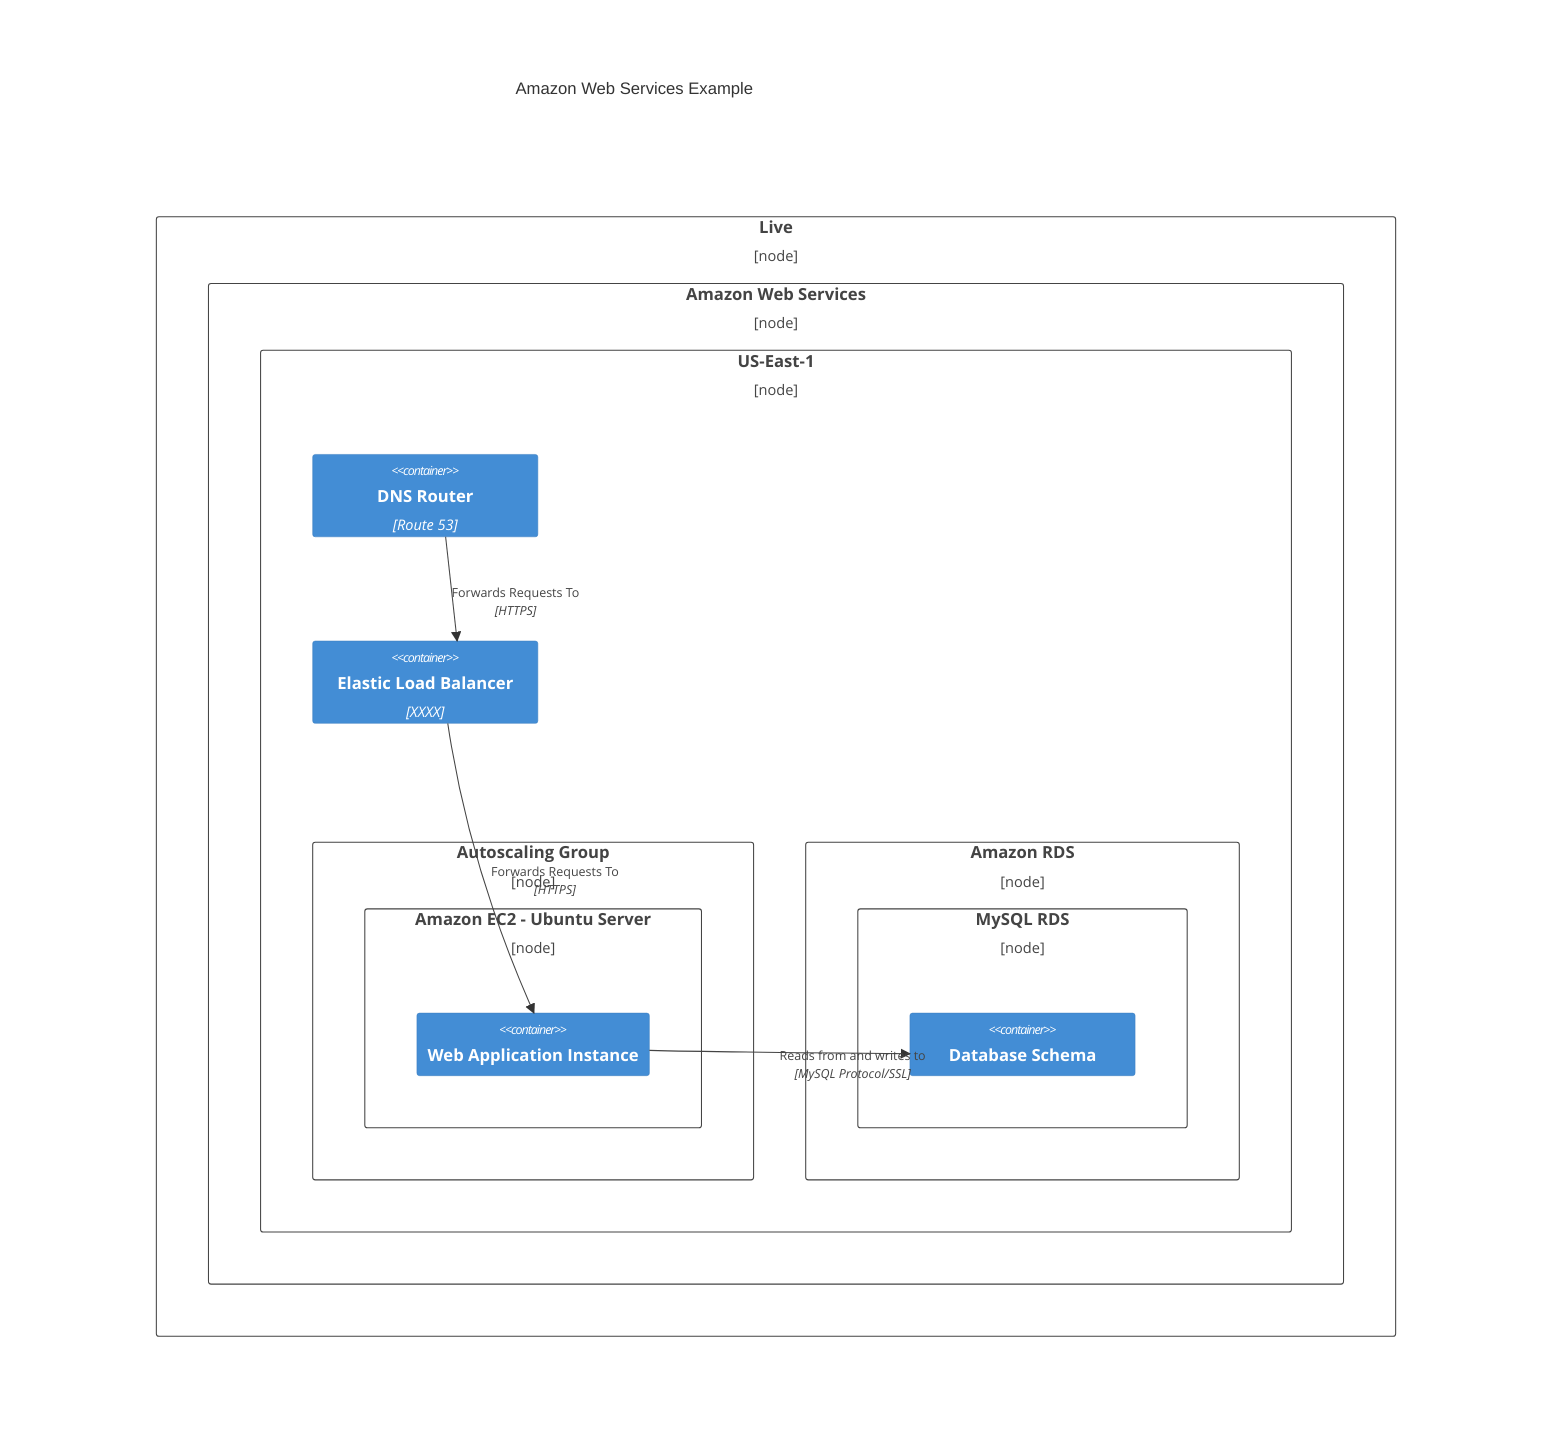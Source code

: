 C4Deployment
title Amazon Web Services Example

Deployment_Node(live, "Live") {
    Deployment_Node(aws, "Amazon Web Services") {
        Deployment_Node(region, "US-East-1") {
            Container(dns, "DNS Router", "Route 53")
            Container(lb, "Elastic Load Balancer", "XXXX")

            Deployment_Node(asg, "Autoscaling Group") {
                Deployment_Node(ec2, "Amazon EC2 - Ubuntu Server") {
                    Container(wa, "Web Application Instance")
                }
            }

            Deployment_Node(db, "Amazon RDS") {
                Deployment_Node(mysql, "MySQL RDS") {
                    Container(dbi, "Database Schema")
                }
            }
        }
    }
}

Rel(dns, lb, "Forwards Requests To", "HTTPS")
Rel(lb, wa, "Forwards Requests To", "HTTPS")
Rel(wa, dbi, "Reads from and writes to", "MySQL Protocol/SSL")